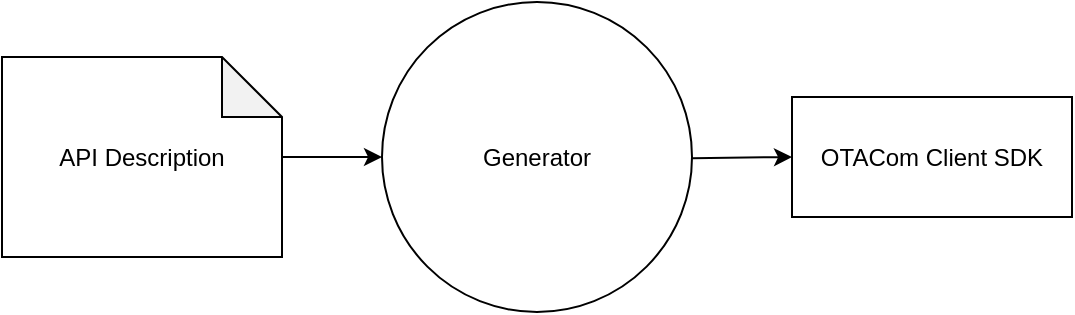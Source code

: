 <mxfile>
    <diagram id="eTaow8UW6Wc9Y_zy_YHm" name="context">
        <mxGraphModel dx="712" dy="903" grid="0" gridSize="10" guides="1" tooltips="1" connect="1" arrows="1" fold="1" page="1" pageScale="1" pageWidth="999900" pageHeight="9999900" math="0" shadow="0">
            <root>
                <mxCell id="0"/>
                <mxCell id="1" parent="0"/>
                <mxCell id="2" value="OTACom Client SDK" style="rounded=0;whiteSpace=wrap;html=1;" parent="1" vertex="1">
                    <mxGeometry x="808" y="337.5" width="140" height="60" as="geometry"/>
                </mxCell>
                <mxCell id="10" style="edgeStyle=none;html=1;" parent="1" source="3" target="2" edge="1">
                    <mxGeometry relative="1" as="geometry"/>
                </mxCell>
                <mxCell id="3" value="Generator" style="ellipse;whiteSpace=wrap;html=1;aspect=fixed;" parent="1" vertex="1">
                    <mxGeometry x="603" y="290" width="155" height="155" as="geometry"/>
                </mxCell>
                <mxCell id="9" style="edgeStyle=none;html=1;" parent="1" source="4" target="3" edge="1">
                    <mxGeometry relative="1" as="geometry"/>
                </mxCell>
                <mxCell id="4" value="API Description" style="shape=note;whiteSpace=wrap;html=1;backgroundOutline=1;darkOpacity=0.05;" parent="1" vertex="1">
                    <mxGeometry x="413" y="317.5" width="140" height="100" as="geometry"/>
                </mxCell>
            </root>
        </mxGraphModel>
    </diagram>
    <diagram id="lfanKAvMomV87y_PvUnI" name="Page-2">
        <mxGraphModel dx="1586" dy="1354" grid="0" gridSize="10" guides="1" tooltips="1" connect="1" arrows="1" fold="1" page="1" pageScale="1" pageWidth="999900" pageHeight="9999900" math="0" shadow="0">
            <root>
                <mxCell id="0"/>
                <mxCell id="1" parent="0"/>
                <mxCell id="dsGDizPzHMLdYh3WLtch-1" value="" style="rounded=0;whiteSpace=wrap;html=1;" vertex="1" parent="1">
                    <mxGeometry x="822" y="937" width="378" height="466" as="geometry"/>
                </mxCell>
                <mxCell id="dsGDizPzHMLdYh3WLtch-2" value="" style="rounded=0;whiteSpace=wrap;html=1;" vertex="1" parent="1">
                    <mxGeometry x="423" y="937" width="378" height="466" as="geometry"/>
                </mxCell>
                <mxCell id="dsGDizPzHMLdYh3WLtch-3" style="edgeStyle=none;html=1;startArrow=none;startFill=0;" edge="1" parent="1" source="dsGDizPzHMLdYh3WLtch-4" target="dsGDizPzHMLdYh3WLtch-8">
                    <mxGeometry relative="1" as="geometry"/>
                </mxCell>
                <mxCell id="dsGDizPzHMLdYh3WLtch-4" value="Actor" style="rounded=0;whiteSpace=wrap;html=1;" vertex="1" parent="1">
                    <mxGeometry x="462" y="1197" width="293" height="130" as="geometry"/>
                </mxCell>
                <mxCell id="dsGDizPzHMLdYh3WLtch-5" style="edgeStyle=none;html=1;startArrow=none;startFill=0;" edge="1" parent="1" source="dsGDizPzHMLdYh3WLtch-6" target="dsGDizPzHMLdYh3WLtch-10">
                    <mxGeometry relative="1" as="geometry"/>
                </mxCell>
                <mxCell id="dsGDizPzHMLdYh3WLtch-6" value="Endpoint" style="rounded=0;whiteSpace=wrap;html=1;" vertex="1" parent="1">
                    <mxGeometry x="468" y="1013" width="294" height="60" as="geometry"/>
                </mxCell>
                <mxCell id="dsGDizPzHMLdYh3WLtch-7" style="edgeStyle=none;html=1;startArrow=none;startFill=0;" edge="1" parent="1" source="dsGDizPzHMLdYh3WLtch-8" target="dsGDizPzHMLdYh3WLtch-6">
                    <mxGeometry relative="1" as="geometry"/>
                </mxCell>
                <mxCell id="dsGDizPzHMLdYh3WLtch-8" value="Request" style="rounded=0;whiteSpace=wrap;html=1;" vertex="1" parent="1">
                    <mxGeometry x="639" y="1104" width="120" height="60" as="geometry"/>
                </mxCell>
                <mxCell id="dsGDizPzHMLdYh3WLtch-9" style="edgeStyle=none;html=1;startArrow=none;startFill=0;" edge="1" parent="1" source="dsGDizPzHMLdYh3WLtch-10" target="dsGDizPzHMLdYh3WLtch-4">
                    <mxGeometry relative="1" as="geometry"/>
                </mxCell>
                <mxCell id="dsGDizPzHMLdYh3WLtch-10" value="Response" style="rounded=0;whiteSpace=wrap;html=1;" vertex="1" parent="1">
                    <mxGeometry x="466" y="1104" width="120" height="60" as="geometry"/>
                </mxCell>
                <mxCell id="dsGDizPzHMLdYh3WLtch-11" style="edgeStyle=none;html=1;startArrow=none;startFill=0;" edge="1" parent="1" source="dsGDizPzHMLdYh3WLtch-12" target="dsGDizPzHMLdYh3WLtch-16">
                    <mxGeometry relative="1" as="geometry"/>
                </mxCell>
                <mxCell id="dsGDizPzHMLdYh3WLtch-12" value="Actor" style="rounded=0;whiteSpace=wrap;html=1;" vertex="1" parent="1">
                    <mxGeometry x="859" y="1197" width="293" height="130" as="geometry"/>
                </mxCell>
                <mxCell id="dsGDizPzHMLdYh3WLtch-13" style="edgeStyle=none;html=1;startArrow=none;startFill=0;" edge="1" parent="1" source="dsGDizPzHMLdYh3WLtch-14" target="dsGDizPzHMLdYh3WLtch-18">
                    <mxGeometry relative="1" as="geometry"/>
                </mxCell>
                <mxCell id="dsGDizPzHMLdYh3WLtch-14" value="Endpoint" style="rounded=0;whiteSpace=wrap;html=1;" vertex="1" parent="1">
                    <mxGeometry x="859" y="1013" width="294" height="60" as="geometry"/>
                </mxCell>
                <mxCell id="dsGDizPzHMLdYh3WLtch-15" style="edgeStyle=none;html=1;startArrow=none;startFill=0;" edge="1" parent="1" source="dsGDizPzHMLdYh3WLtch-16" target="dsGDizPzHMLdYh3WLtch-14">
                    <mxGeometry relative="1" as="geometry"/>
                </mxCell>
                <mxCell id="dsGDizPzHMLdYh3WLtch-16" value="Publish" style="rounded=0;whiteSpace=wrap;html=1;" vertex="1" parent="1">
                    <mxGeometry x="1035" y="1102" width="120" height="60" as="geometry"/>
                </mxCell>
                <mxCell id="dsGDizPzHMLdYh3WLtch-17" style="edgeStyle=none;html=1;startArrow=none;startFill=0;" edge="1" parent="1" source="dsGDizPzHMLdYh3WLtch-18" target="dsGDizPzHMLdYh3WLtch-12">
                    <mxGeometry relative="1" as="geometry"/>
                </mxCell>
                <mxCell id="dsGDizPzHMLdYh3WLtch-18" value="Subscribe" style="rounded=0;whiteSpace=wrap;html=1;" vertex="1" parent="1">
                    <mxGeometry x="862" y="1102" width="120" height="60" as="geometry"/>
                </mxCell>
                <mxCell id="dsGDizPzHMLdYh3WLtch-19" value="Request/Response" style="rounded=0;whiteSpace=wrap;html=1;" vertex="1" parent="1">
                    <mxGeometry x="420.5" y="863" width="377" height="60" as="geometry"/>
                </mxCell>
                <mxCell id="dsGDizPzHMLdYh3WLtch-20" value="Publish/Subscribe" style="rounded=0;whiteSpace=wrap;html=1;" vertex="1" parent="1">
                    <mxGeometry x="823" y="863" width="377" height="60" as="geometry"/>
                </mxCell>
            </root>
        </mxGraphModel>
    </diagram>
    <diagram id="c0L9QQxUR7Tas41OFxB7" name="Page-4">
        <mxGraphModel dx="1780" dy="10002157" grid="0" gridSize="10" guides="1" tooltips="1" connect="1" arrows="1" fold="1" page="1" pageScale="1" pageWidth="999900" pageHeight="9999900" math="0" shadow="0">
            <root>
                <mxCell id="0"/>
                <mxCell id="1" parent="0"/>
                <mxCell id="M1WnWt9ouQLTiETfA9zG-1" style="edgeStyle=none;html=1;exitX=0.5;exitY=0;exitDx=0;exitDy=0;startArrow=none;startFill=0;dashed=1;entryX=0.5;entryY=1;entryDx=0;entryDy=0;" edge="1" parent="1" source="-cenTBEm3t0Qi6ZBWDpl-20" target="M1WnWt9ouQLTiETfA9zG-2">
                    <mxGeometry relative="1" as="geometry">
                        <mxPoint x="665" y="424" as="targetPoint"/>
                    </mxGeometry>
                </mxCell>
                <mxCell id="-cenTBEm3t0Qi6ZBWDpl-14" value="REST" style="rounded=0;whiteSpace=wrap;html=1;dashed=1;" vertex="1" parent="1">
                    <mxGeometry x="403.5" y="-65" width="508" height="60" as="geometry"/>
                </mxCell>
                <mxCell id="M1WnWt9ouQLTiETfA9zG-2" value="SDK" style="rounded=0;whiteSpace=wrap;html=1;" vertex="1" parent="1">
                    <mxGeometry x="416.5" y="373" width="503" height="76" as="geometry"/>
                </mxCell>
                <mxCell id="M1WnWt9ouQLTiETfA9zG-5" value="" style="rounded=0;whiteSpace=wrap;html=1;" vertex="1" parent="1">
                    <mxGeometry x="410" y="743" width="516" height="107" as="geometry"/>
                </mxCell>
                <mxCell id="M1WnWt9ouQLTiETfA9zG-6" value="&lt;span style=&quot;&quot;&gt;RDE&lt;/span&gt;" style="shape=umlActor;verticalLabelPosition=bottom;verticalAlign=top;html=1;outlineConnect=0;dashed=1;" vertex="1" parent="1">
                    <mxGeometry x="653" y="759" width="30" height="60" as="geometry"/>
                </mxCell>
                <mxCell id="M1WnWt9ouQLTiETfA9zG-7" value="" style="group" vertex="1" connectable="0" parent="1">
                    <mxGeometry x="422" y="216" width="498" height="139" as="geometry"/>
                </mxCell>
                <mxCell id="M1WnWt9ouQLTiETfA9zG-3" value="" style="rounded=0;whiteSpace=wrap;html=1;" vertex="1" parent="M1WnWt9ouQLTiETfA9zG-7">
                    <mxGeometry width="498" height="139" as="geometry"/>
                </mxCell>
                <mxCell id="-cenTBEm3t0Qi6ZBWDpl-16" value="&lt;span style=&quot;&quot;&gt;PES&lt;/span&gt;" style="shape=umlActor;verticalLabelPosition=bottom;verticalAlign=top;html=1;outlineConnect=0;dashed=1;" vertex="1" parent="M1WnWt9ouQLTiETfA9zG-7">
                    <mxGeometry x="232" y="32" width="27.59" height="60" as="geometry"/>
                </mxCell>
                <mxCell id="M1WnWt9ouQLTiETfA9zG-9" value="" style="group" vertex="1" connectable="0" parent="1">
                    <mxGeometry x="375" y="490" width="580" height="228" as="geometry"/>
                </mxCell>
                <mxCell id="-cenTBEm3t0Qi6ZBWDpl-10" value="" style="rounded=0;whiteSpace=wrap;html=1;" vertex="1" parent="M1WnWt9ouQLTiETfA9zG-9">
                    <mxGeometry x="35" width="510" height="228" as="geometry"/>
                </mxCell>
                <mxCell id="-cenTBEm3t0Qi6ZBWDpl-21" value="App" style="text;html=1;strokeColor=none;fillColor=none;align=center;verticalAlign=middle;whiteSpace=wrap;rounded=0;dashed=1;" vertex="1" parent="M1WnWt9ouQLTiETfA9zG-9">
                    <mxGeometry x="252.5" y="180" width="60" height="30" as="geometry"/>
                </mxCell>
                <mxCell id="M1WnWt9ouQLTiETfA9zG-8" value="" style="group" vertex="1" connectable="0" parent="M1WnWt9ouQLTiETfA9zG-9">
                    <mxGeometry y="30" width="580" height="130" as="geometry"/>
                </mxCell>
                <mxCell id="-cenTBEm3t0Qi6ZBWDpl-20" value="" style="rounded=0;whiteSpace=wrap;html=1;dashed=1;" vertex="1" parent="M1WnWt9ouQLTiETfA9zG-8">
                    <mxGeometry width="580" height="130" as="geometry"/>
                </mxCell>
                <mxCell id="-cenTBEm3t0Qi6ZBWDpl-9" value="OpenAPI Generator" style="rounded=0;whiteSpace=wrap;html=1;" vertex="1" parent="M1WnWt9ouQLTiETfA9zG-8">
                    <mxGeometry x="305" y="40" width="191.25" height="60" as="geometry"/>
                </mxCell>
                <mxCell id="-cenTBEm3t0Qi6ZBWDpl-12" value="OTAComLib" style="rounded=0;whiteSpace=wrap;html=1;" vertex="1" parent="M1WnWt9ouQLTiETfA9zG-8">
                    <mxGeometry x="68.75" y="40" width="196.25" height="60" as="geometry"/>
                </mxCell>
            </root>
        </mxGraphModel>
    </diagram>
</mxfile>